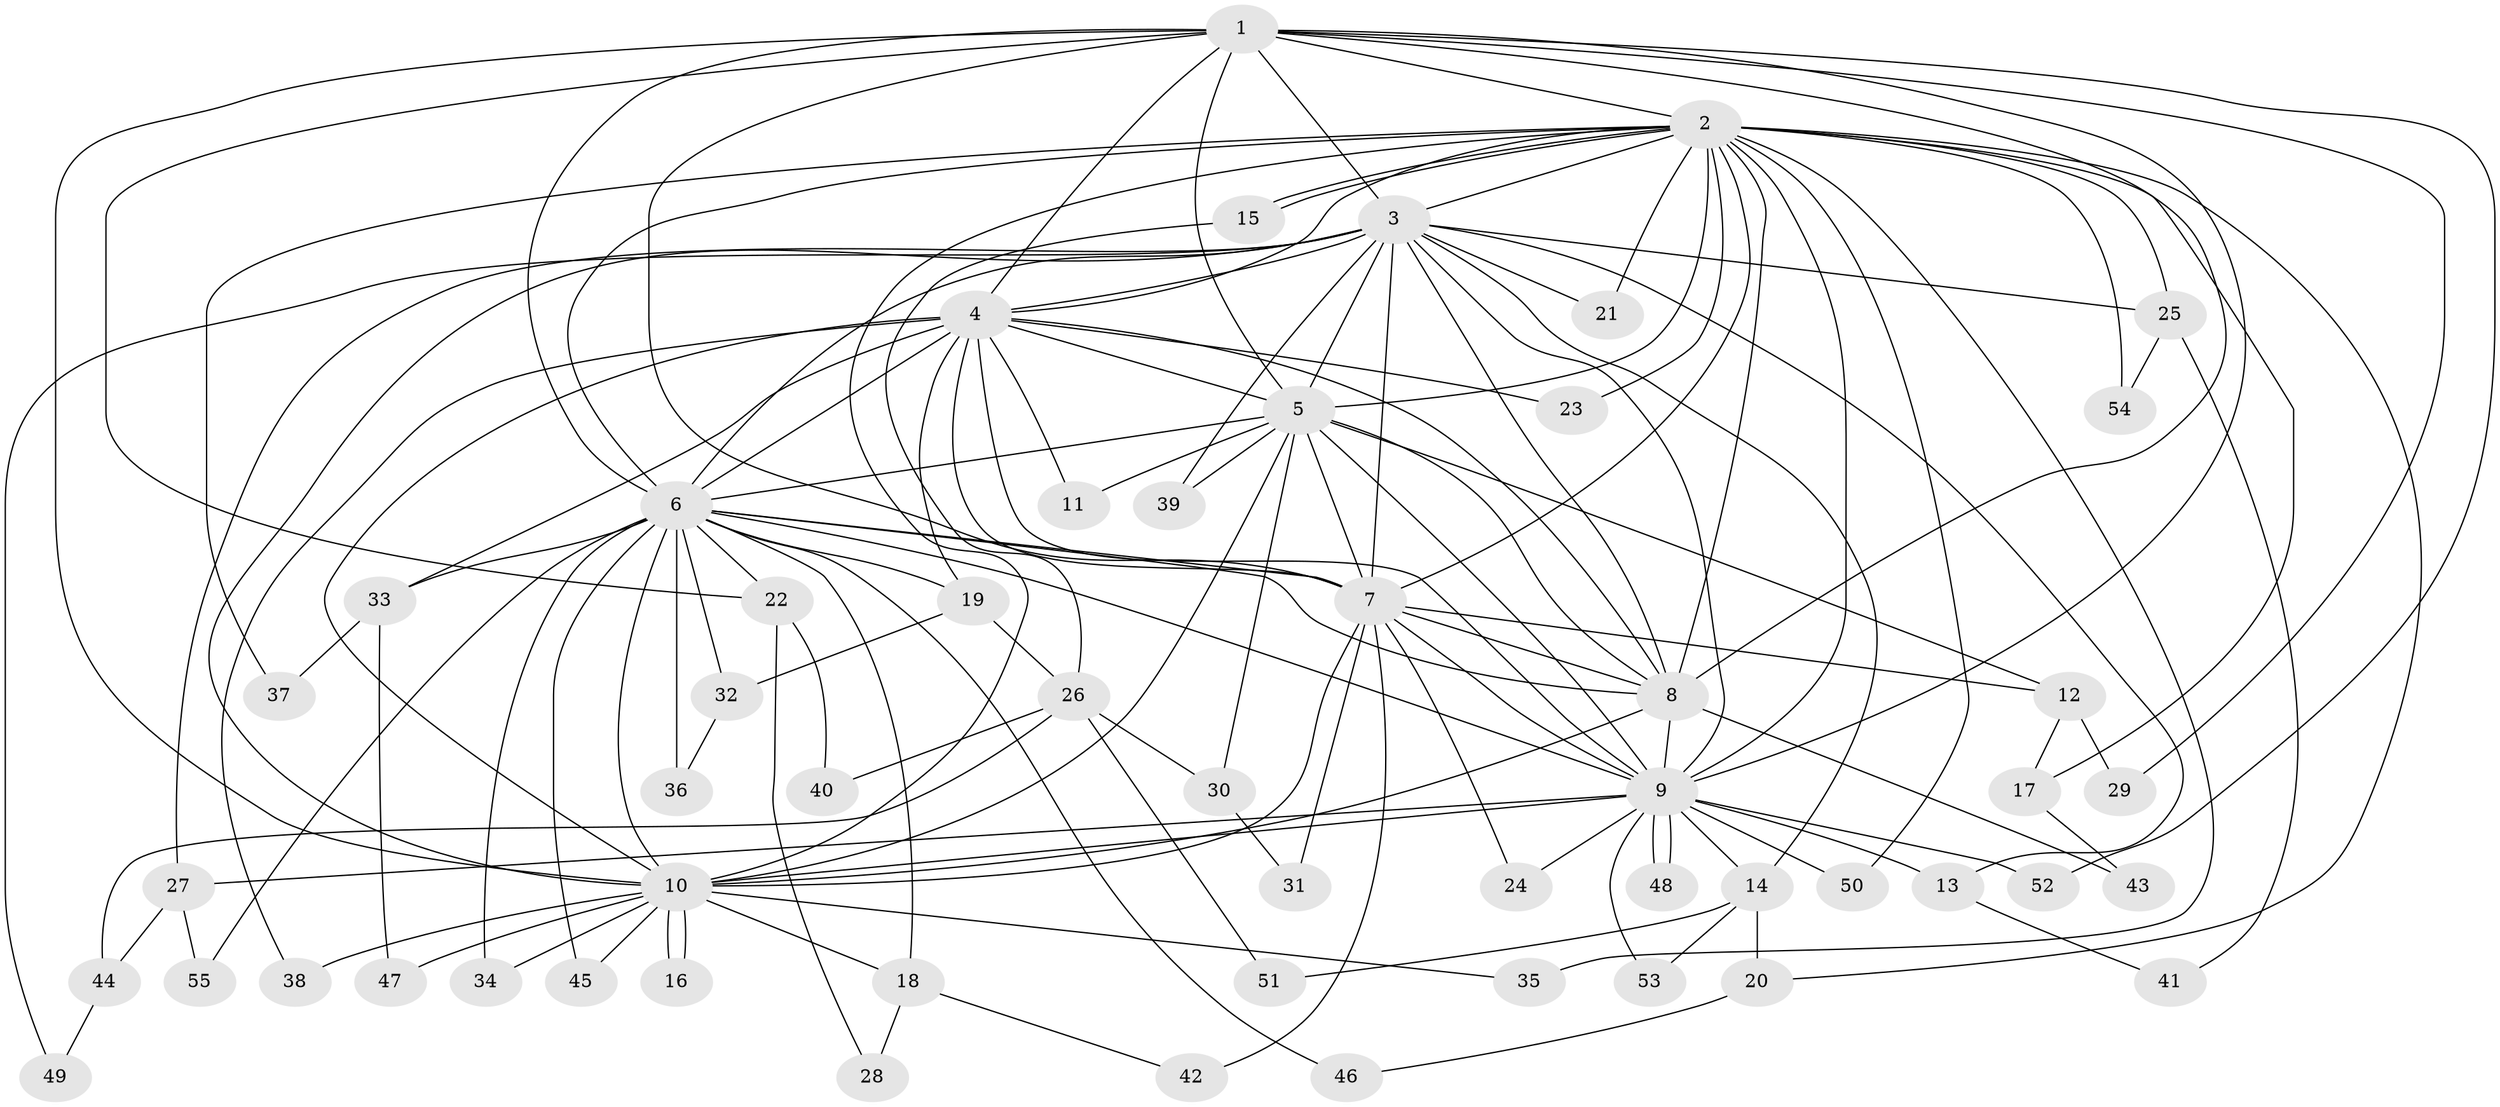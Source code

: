 // coarse degree distribution, {17: 0.030303030303030304, 15: 0.030303030303030304, 16: 0.030303030303030304, 10: 0.030303030303030304, 13: 0.030303030303030304, 2: 0.5757575757575758, 3: 0.15151515151515152, 4: 0.09090909090909091, 6: 0.030303030303030304}
// Generated by graph-tools (version 1.1) at 2025/17/03/04/25 18:17:45]
// undirected, 55 vertices, 135 edges
graph export_dot {
graph [start="1"]
  node [color=gray90,style=filled];
  1;
  2;
  3;
  4;
  5;
  6;
  7;
  8;
  9;
  10;
  11;
  12;
  13;
  14;
  15;
  16;
  17;
  18;
  19;
  20;
  21;
  22;
  23;
  24;
  25;
  26;
  27;
  28;
  29;
  30;
  31;
  32;
  33;
  34;
  35;
  36;
  37;
  38;
  39;
  40;
  41;
  42;
  43;
  44;
  45;
  46;
  47;
  48;
  49;
  50;
  51;
  52;
  53;
  54;
  55;
  1 -- 2;
  1 -- 3;
  1 -- 4;
  1 -- 5;
  1 -- 6;
  1 -- 7;
  1 -- 8;
  1 -- 9;
  1 -- 10;
  1 -- 22;
  1 -- 29;
  1 -- 52;
  2 -- 3;
  2 -- 4;
  2 -- 5;
  2 -- 6;
  2 -- 7;
  2 -- 8;
  2 -- 9;
  2 -- 10;
  2 -- 15;
  2 -- 15;
  2 -- 17;
  2 -- 20;
  2 -- 21;
  2 -- 23;
  2 -- 25;
  2 -- 35;
  2 -- 37;
  2 -- 50;
  2 -- 54;
  3 -- 4;
  3 -- 5;
  3 -- 6;
  3 -- 7;
  3 -- 8;
  3 -- 9;
  3 -- 10;
  3 -- 13;
  3 -- 14;
  3 -- 21;
  3 -- 25;
  3 -- 27;
  3 -- 39;
  3 -- 49;
  4 -- 5;
  4 -- 6;
  4 -- 7;
  4 -- 8;
  4 -- 9;
  4 -- 10;
  4 -- 11;
  4 -- 19;
  4 -- 23;
  4 -- 33;
  4 -- 38;
  5 -- 6;
  5 -- 7;
  5 -- 8;
  5 -- 9;
  5 -- 10;
  5 -- 11;
  5 -- 12;
  5 -- 30;
  5 -- 39;
  6 -- 7;
  6 -- 8;
  6 -- 9;
  6 -- 10;
  6 -- 18;
  6 -- 19;
  6 -- 22;
  6 -- 32;
  6 -- 33;
  6 -- 34;
  6 -- 36;
  6 -- 45;
  6 -- 46;
  6 -- 55;
  7 -- 8;
  7 -- 9;
  7 -- 10;
  7 -- 12;
  7 -- 24;
  7 -- 31;
  7 -- 42;
  8 -- 9;
  8 -- 10;
  8 -- 43;
  9 -- 10;
  9 -- 13;
  9 -- 14;
  9 -- 24;
  9 -- 27;
  9 -- 48;
  9 -- 48;
  9 -- 50;
  9 -- 52;
  9 -- 53;
  10 -- 16;
  10 -- 16;
  10 -- 18;
  10 -- 34;
  10 -- 35;
  10 -- 38;
  10 -- 45;
  10 -- 47;
  12 -- 17;
  12 -- 29;
  13 -- 41;
  14 -- 20;
  14 -- 51;
  14 -- 53;
  15 -- 26;
  17 -- 43;
  18 -- 28;
  18 -- 42;
  19 -- 26;
  19 -- 32;
  20 -- 46;
  22 -- 28;
  22 -- 40;
  25 -- 41;
  25 -- 54;
  26 -- 30;
  26 -- 40;
  26 -- 44;
  26 -- 51;
  27 -- 44;
  27 -- 55;
  30 -- 31;
  32 -- 36;
  33 -- 37;
  33 -- 47;
  44 -- 49;
}
